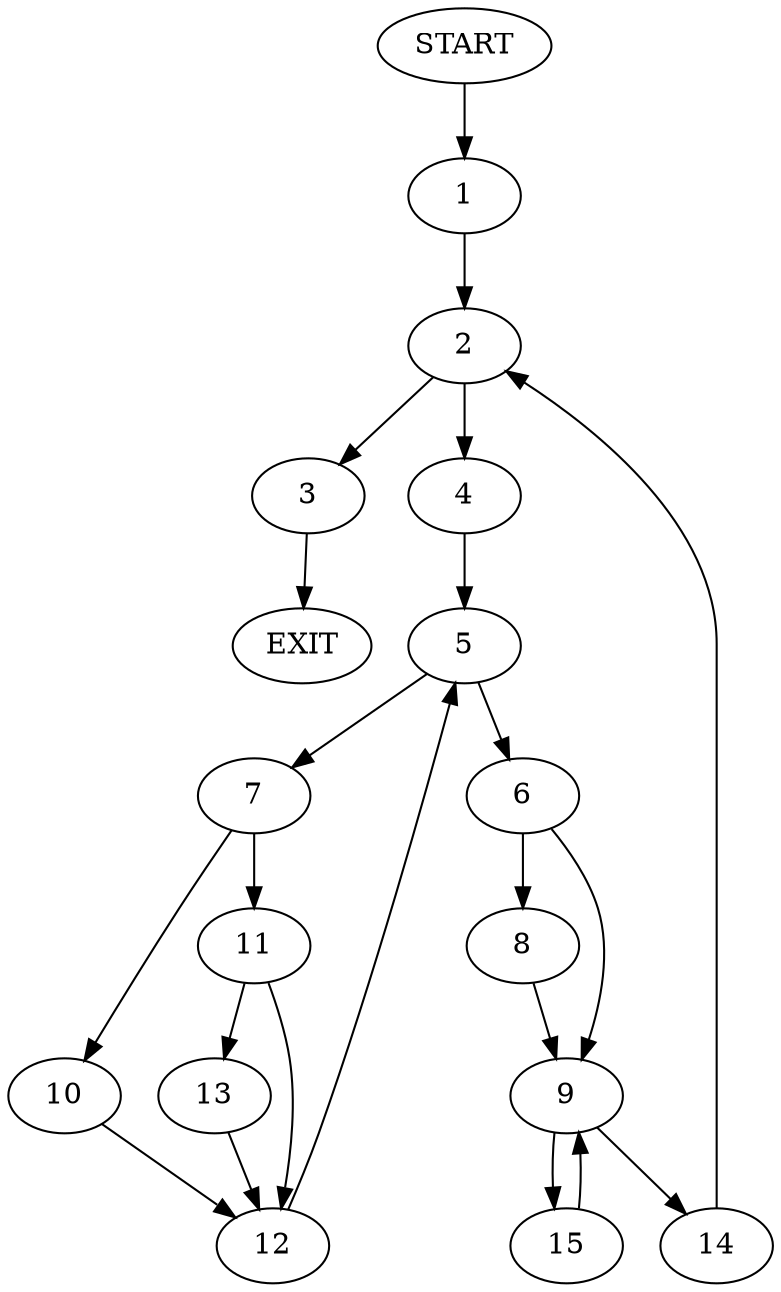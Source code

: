 digraph {
0 [label="START"]
16 [label="EXIT"]
0 -> 1
1 -> 2
2 -> 3
2 -> 4
4 -> 5
3 -> 16
5 -> 6
5 -> 7
6 -> 8
6 -> 9
7 -> 10
7 -> 11
11 -> 12
11 -> 13
10 -> 12
12 -> 5
13 -> 12
8 -> 9
9 -> 14
9 -> 15
15 -> 9
14 -> 2
}
